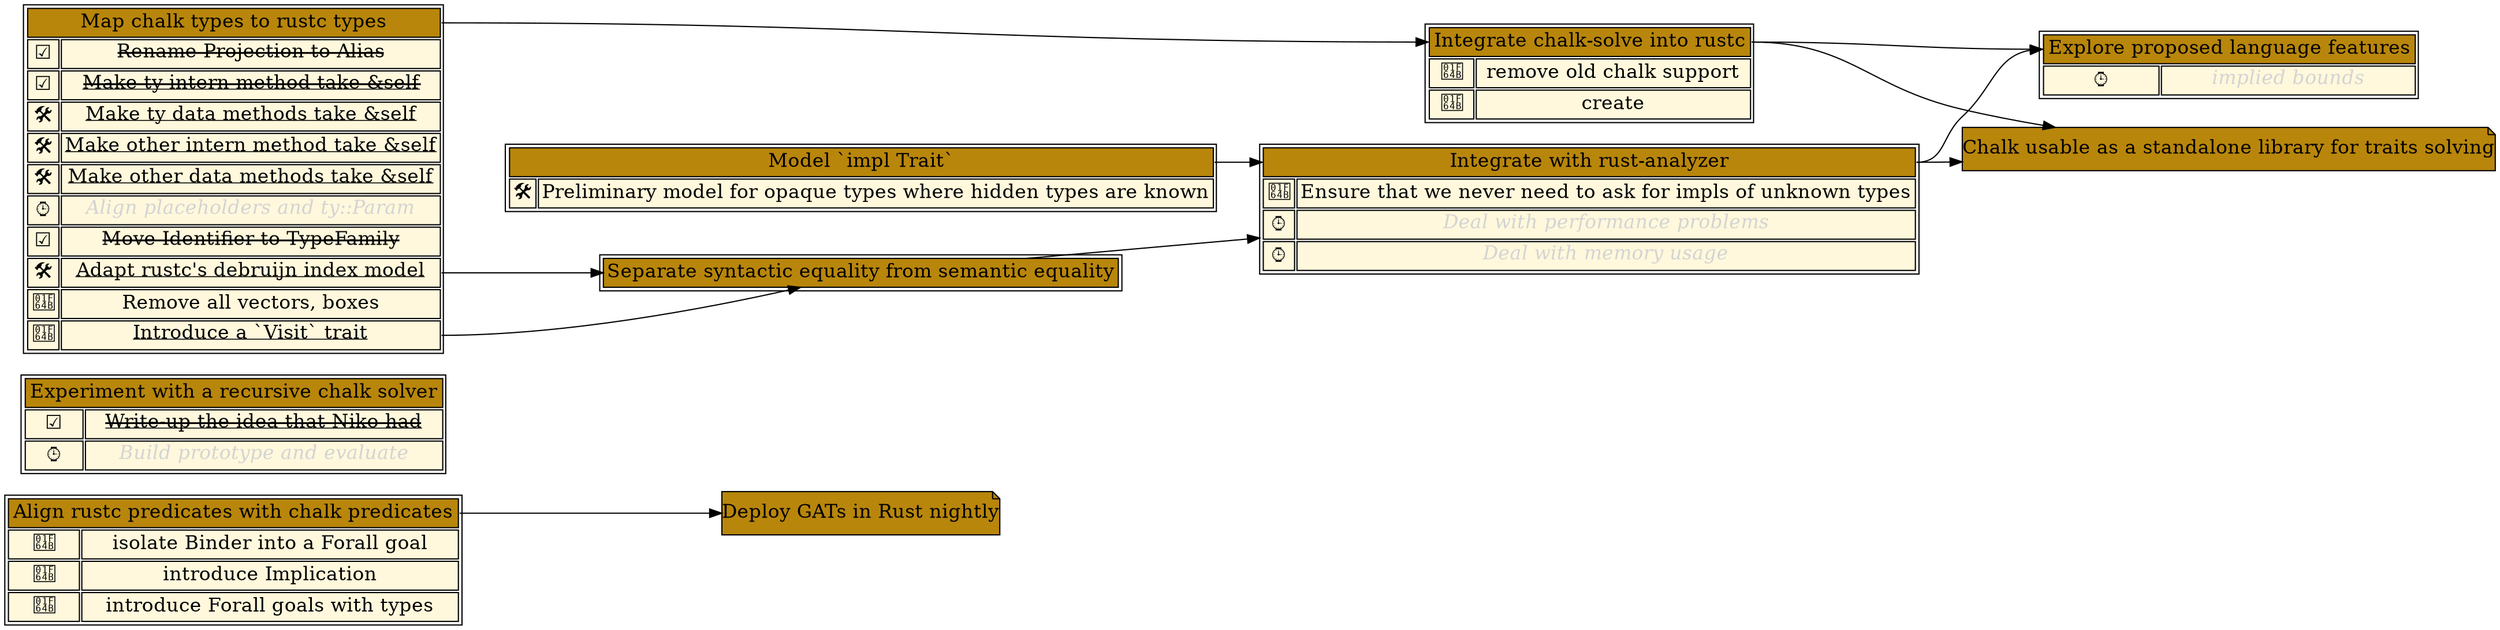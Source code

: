 digraph g {
graph [ rankdir = "LR" ];
node [ fontsize="16", shape = "ellipse" ];
edge [ ];
"align-rustc-predicate" [
  label = <<table>
    <tr><td bgcolor="darkgoldenrod" port="all" colspan="2">Align rustc predicates with chalk predicates</td></tr>
    <tr><td bgcolor="cornsilk">🙋</td><td fontcolor="red" bgcolor="cornsilk">isolate Binder into a Forall goal</td></tr>
    <tr><td bgcolor="cornsilk">🙋</td><td fontcolor="red" bgcolor="cornsilk">introduce Implication</td></tr>
    <tr><td bgcolor="cornsilk">🙋</td><td fontcolor="red" bgcolor="cornsilk">introduce Forall goals with types</td></tr>
  </table>>
  shape = "none"
  margin = 0
]
"recursive-solver" [
  label = <<table>
    <tr><td bgcolor="darkgoldenrod" port="all" colspan="2">Experiment with a recursive chalk solver</td></tr>
    <tr><td bgcolor="cornsilk">☑️</td><td bgcolor="cornsilk" href="https://gist.github.com/nikomatsakis/bfbdbe588d6fc61ecb09e3b51847fb7c"><s><u>Write-up the idea that Niko had</u></s></td></tr>
    <tr><td bgcolor="cornsilk">⌚</td><td bgcolor="cornsilk"><i><font color="lightgrey">Build prototype and evaluate</font></i></td></tr>
  </table>>
  shape = "none"
  margin = 0
]
"impl-trait" [
  label = <<table>
    <tr><td bgcolor="darkgoldenrod" port="all" colspan="2">Model `impl Trait`</td></tr>
    <tr><td bgcolor="cornsilk">🛠️</td><td bgcolor="cornsilk">Preliminary model for opaque types where hidden types are known</td></tr>
  </table>>
  shape = "none"
  margin = 0
]
"rust-analyzer-integration" [
  label = <<table>
    <tr><td bgcolor="darkgoldenrod" port="all" colspan="2">Integrate with rust-analyzer</td></tr>
    <tr><td bgcolor="cornsilk" port="askfor_in">🙋</td><td fontcolor="red" bgcolor="cornsilk" port="askfor_out">Ensure that we never need to ask for impls of unknown types</td></tr>
    <tr><td bgcolor="cornsilk">⌚</td><td bgcolor="cornsilk"><i><font color="lightgrey">Deal with performance problems</font></i></td></tr>
    <tr><td bgcolor="cornsilk">⌚</td><td bgcolor="cornsilk"><i><font color="lightgrey">Deal with memory usage</font></i></td></tr>
  </table>>
  shape = "none"
  margin = 0
]
"syntactic-semantic-equality" [
  label = <<table>
    <tr><td bgcolor="darkgoldenrod" port="all" colspan="2">Separate syntactic equality from semantic equality</td></tr>
  </table>>
  shape = "none"
  margin = 0
]
"map-chalk-types-to-rustc-types" [
  label = <<table>
    <tr><td bgcolor="darkgoldenrod" port="all" colspan="2">Map chalk types to rustc types</td></tr>
    <tr><td bgcolor="cornsilk">☑️</td><td bgcolor="cornsilk"><s>Rename Projection to Alias</s></td></tr>
    <tr><td bgcolor="cornsilk">☑️</td><td bgcolor="cornsilk" href="https://github.com/rust-lang-nursery/chalk/issues/328"><s><u>Make ty intern method take &amp;self</u></s></td></tr>
    <tr><td bgcolor="cornsilk">🛠️</td><td bgcolor="cornsilk" href="https://github.com/rust-lang/chalk/issues/339"><u>Make ty data methods take &amp;self</u></td></tr>
    <tr><td bgcolor="cornsilk">🛠️</td><td bgcolor="cornsilk" href="https://github.com/rust-lang-nursery/chalk/issues/340"><u>Make other intern method take &amp;self</u></td></tr>
    <tr><td bgcolor="cornsilk">🛠️</td><td bgcolor="cornsilk" href="https://github.com/rust-lang/chalk/issues/341"><u>Make other data methods take &amp;self</u></td></tr>
    <tr><td bgcolor="cornsilk">⌚</td><td bgcolor="cornsilk"><i><font color="lightgrey">Align placeholders and ty::Param</font></i></td></tr>
    <tr><td bgcolor="cornsilk">☑️</td><td bgcolor="cornsilk"><s>Move Identifier to TypeFamily</s></td></tr>
    <tr><td bgcolor="cornsilk" port="debruijn_in">🛠️</td><td bgcolor="cornsilk" href="https://github.com/rust-lang/chalk/issues/334" port="debruijn_out"><u>Adapt rustc's debruijn index model</u></td></tr>
    <tr><td bgcolor="cornsilk">🙋</td><td fontcolor="red" bgcolor="cornsilk">Remove all vectors, boxes</td></tr>
    <tr><td bgcolor="cornsilk" port="visit_in">🙋</td><td fontcolor="red" bgcolor="cornsilk" href="https://github.com/rust-lang/chalk/issues/333" port="visit_out"><u>Introduce a `Visit` trait</u></td></tr>
  </table>>
  shape = "none"
  margin = 0
]
"rustc-integration-mvp" [
  label = <<table>
    <tr><td bgcolor="darkgoldenrod" port="all" colspan="2">Integrate chalk-solve into rustc</td></tr>
    <tr><td bgcolor="cornsilk">🙋</td><td fontcolor="red" bgcolor="cornsilk">remove old chalk support</td></tr>
    <tr><td bgcolor="cornsilk">🙋</td><td fontcolor="red" bgcolor="cornsilk">create</td></tr>
  </table>>
  shape = "none"
  margin = 0
]
"features" [
  label = <<table>
    <tr><td bgcolor="darkgoldenrod" port="all" colspan="2">Explore proposed language features</td></tr>
    <tr><td bgcolor="cornsilk">⌚</td><td bgcolor="cornsilk"><i><font color="lightgrey">implied bounds</font></i></td></tr>
  </table>>
  shape = "none"
  margin = 0
]
"library" [
  label = "Chalk usable as a standalone library for traits solving"
  shape = "note"
  margin = 0
  style = "filled"
  fillcolor = "darkgoldenrod"
]
"gats" [
  label = "Deploy GATs in Rust nightly"
  shape = "note"
  margin = 0
  style = "filled"
  fillcolor = "darkgoldenrod"
]
"impl-trait":all -> "rust-analyzer-integration":all;
"syntactic-semantic-equality":all -> "rust-analyzer-integration":askfor;
"map-chalk-types-to-rustc-types":debruijn_out -> "syntactic-semantic-equality":all;
"map-chalk-types-to-rustc-types":visit_out -> "syntactic-semantic-equality":all;
"map-chalk-types-to-rustc-types":all -> "rustc-integration-mvp":all;
"rustc-integration-mvp":all -> "features":all;
"rust-analyzer-integration":all -> "features":all;
"rustc-integration-mvp":all -> "library";
"rust-analyzer-integration":all -> "library";
"align-rustc-predicate":all -> "gats";
}
